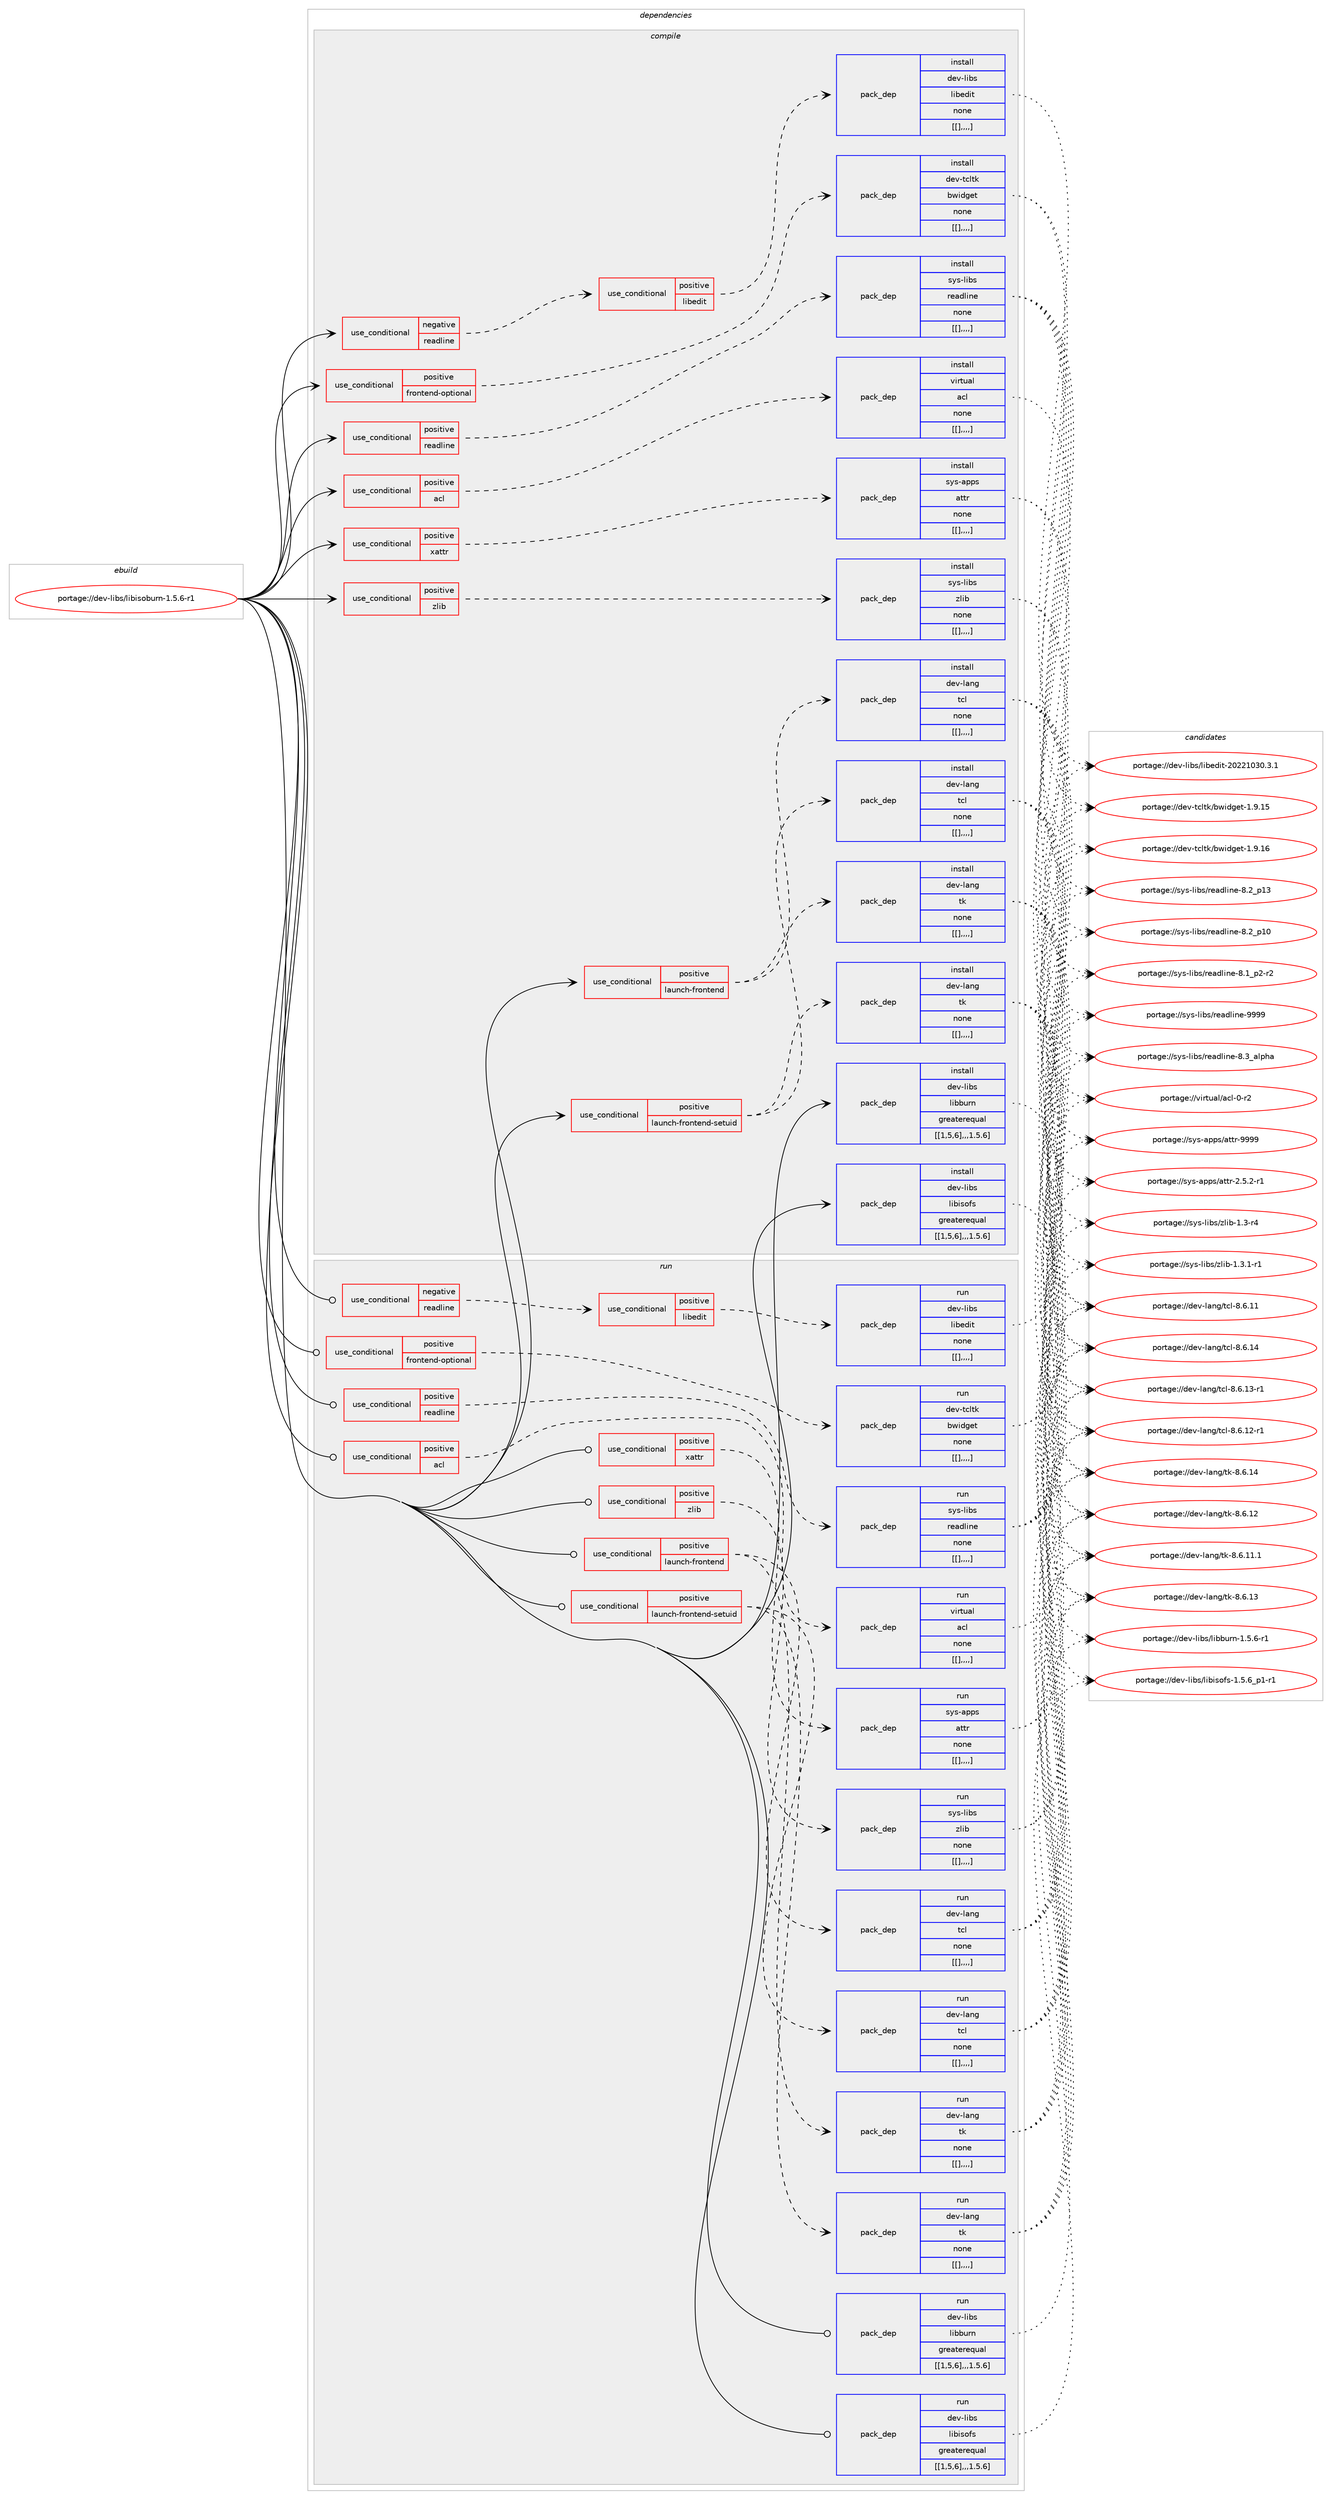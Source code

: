 digraph prolog {

# *************
# Graph options
# *************

newrank=true;
concentrate=true;
compound=true;
graph [rankdir=LR,fontname=Helvetica,fontsize=10,ranksep=1.5];#, ranksep=2.5, nodesep=0.2];
edge  [arrowhead=vee];
node  [fontname=Helvetica,fontsize=10];

# **********
# The ebuild
# **********

subgraph cluster_leftcol {
color=gray;
label=<<i>ebuild</i>>;
id [label="portage://dev-libs/libisoburn-1.5.6-r1", color=red, width=4, href="../dev-libs/libisoburn-1.5.6-r1.svg"];
}

# ****************
# The dependencies
# ****************

subgraph cluster_midcol {
color=gray;
label=<<i>dependencies</i>>;
subgraph cluster_compile {
fillcolor="#eeeeee";
style=filled;
label=<<i>compile</i>>;
subgraph cond27658 {
dependency111421 [label=<<TABLE BORDER="0" CELLBORDER="1" CELLSPACING="0" CELLPADDING="4"><TR><TD ROWSPAN="3" CELLPADDING="10">use_conditional</TD></TR><TR><TD>negative</TD></TR><TR><TD>readline</TD></TR></TABLE>>, shape=none, color=red];
subgraph cond27659 {
dependency111422 [label=<<TABLE BORDER="0" CELLBORDER="1" CELLSPACING="0" CELLPADDING="4"><TR><TD ROWSPAN="3" CELLPADDING="10">use_conditional</TD></TR><TR><TD>positive</TD></TR><TR><TD>libedit</TD></TR></TABLE>>, shape=none, color=red];
subgraph pack82603 {
dependency111423 [label=<<TABLE BORDER="0" CELLBORDER="1" CELLSPACING="0" CELLPADDING="4" WIDTH="220"><TR><TD ROWSPAN="6" CELLPADDING="30">pack_dep</TD></TR><TR><TD WIDTH="110">install</TD></TR><TR><TD>dev-libs</TD></TR><TR><TD>libedit</TD></TR><TR><TD>none</TD></TR><TR><TD>[[],,,,]</TD></TR></TABLE>>, shape=none, color=blue];
}
dependency111422:e -> dependency111423:w [weight=20,style="dashed",arrowhead="vee"];
}
dependency111421:e -> dependency111422:w [weight=20,style="dashed",arrowhead="vee"];
}
id:e -> dependency111421:w [weight=20,style="solid",arrowhead="vee"];
subgraph cond27660 {
dependency111424 [label=<<TABLE BORDER="0" CELLBORDER="1" CELLSPACING="0" CELLPADDING="4"><TR><TD ROWSPAN="3" CELLPADDING="10">use_conditional</TD></TR><TR><TD>positive</TD></TR><TR><TD>acl</TD></TR></TABLE>>, shape=none, color=red];
subgraph pack82604 {
dependency111425 [label=<<TABLE BORDER="0" CELLBORDER="1" CELLSPACING="0" CELLPADDING="4" WIDTH="220"><TR><TD ROWSPAN="6" CELLPADDING="30">pack_dep</TD></TR><TR><TD WIDTH="110">install</TD></TR><TR><TD>virtual</TD></TR><TR><TD>acl</TD></TR><TR><TD>none</TD></TR><TR><TD>[[],,,,]</TD></TR></TABLE>>, shape=none, color=blue];
}
dependency111424:e -> dependency111425:w [weight=20,style="dashed",arrowhead="vee"];
}
id:e -> dependency111424:w [weight=20,style="solid",arrowhead="vee"];
subgraph cond27661 {
dependency111426 [label=<<TABLE BORDER="0" CELLBORDER="1" CELLSPACING="0" CELLPADDING="4"><TR><TD ROWSPAN="3" CELLPADDING="10">use_conditional</TD></TR><TR><TD>positive</TD></TR><TR><TD>frontend-optional</TD></TR></TABLE>>, shape=none, color=red];
subgraph pack82605 {
dependency111427 [label=<<TABLE BORDER="0" CELLBORDER="1" CELLSPACING="0" CELLPADDING="4" WIDTH="220"><TR><TD ROWSPAN="6" CELLPADDING="30">pack_dep</TD></TR><TR><TD WIDTH="110">install</TD></TR><TR><TD>dev-tcltk</TD></TR><TR><TD>bwidget</TD></TR><TR><TD>none</TD></TR><TR><TD>[[],,,,]</TD></TR></TABLE>>, shape=none, color=blue];
}
dependency111426:e -> dependency111427:w [weight=20,style="dashed",arrowhead="vee"];
}
id:e -> dependency111426:w [weight=20,style="solid",arrowhead="vee"];
subgraph cond27662 {
dependency111428 [label=<<TABLE BORDER="0" CELLBORDER="1" CELLSPACING="0" CELLPADDING="4"><TR><TD ROWSPAN="3" CELLPADDING="10">use_conditional</TD></TR><TR><TD>positive</TD></TR><TR><TD>launch-frontend</TD></TR></TABLE>>, shape=none, color=red];
subgraph pack82606 {
dependency111429 [label=<<TABLE BORDER="0" CELLBORDER="1" CELLSPACING="0" CELLPADDING="4" WIDTH="220"><TR><TD ROWSPAN="6" CELLPADDING="30">pack_dep</TD></TR><TR><TD WIDTH="110">install</TD></TR><TR><TD>dev-lang</TD></TR><TR><TD>tcl</TD></TR><TR><TD>none</TD></TR><TR><TD>[[],,,,]</TD></TR></TABLE>>, shape=none, color=blue];
}
dependency111428:e -> dependency111429:w [weight=20,style="dashed",arrowhead="vee"];
subgraph pack82607 {
dependency111430 [label=<<TABLE BORDER="0" CELLBORDER="1" CELLSPACING="0" CELLPADDING="4" WIDTH="220"><TR><TD ROWSPAN="6" CELLPADDING="30">pack_dep</TD></TR><TR><TD WIDTH="110">install</TD></TR><TR><TD>dev-lang</TD></TR><TR><TD>tk</TD></TR><TR><TD>none</TD></TR><TR><TD>[[],,,,]</TD></TR></TABLE>>, shape=none, color=blue];
}
dependency111428:e -> dependency111430:w [weight=20,style="dashed",arrowhead="vee"];
}
id:e -> dependency111428:w [weight=20,style="solid",arrowhead="vee"];
subgraph cond27663 {
dependency111431 [label=<<TABLE BORDER="0" CELLBORDER="1" CELLSPACING="0" CELLPADDING="4"><TR><TD ROWSPAN="3" CELLPADDING="10">use_conditional</TD></TR><TR><TD>positive</TD></TR><TR><TD>launch-frontend-setuid</TD></TR></TABLE>>, shape=none, color=red];
subgraph pack82608 {
dependency111432 [label=<<TABLE BORDER="0" CELLBORDER="1" CELLSPACING="0" CELLPADDING="4" WIDTH="220"><TR><TD ROWSPAN="6" CELLPADDING="30">pack_dep</TD></TR><TR><TD WIDTH="110">install</TD></TR><TR><TD>dev-lang</TD></TR><TR><TD>tcl</TD></TR><TR><TD>none</TD></TR><TR><TD>[[],,,,]</TD></TR></TABLE>>, shape=none, color=blue];
}
dependency111431:e -> dependency111432:w [weight=20,style="dashed",arrowhead="vee"];
subgraph pack82609 {
dependency111433 [label=<<TABLE BORDER="0" CELLBORDER="1" CELLSPACING="0" CELLPADDING="4" WIDTH="220"><TR><TD ROWSPAN="6" CELLPADDING="30">pack_dep</TD></TR><TR><TD WIDTH="110">install</TD></TR><TR><TD>dev-lang</TD></TR><TR><TD>tk</TD></TR><TR><TD>none</TD></TR><TR><TD>[[],,,,]</TD></TR></TABLE>>, shape=none, color=blue];
}
dependency111431:e -> dependency111433:w [weight=20,style="dashed",arrowhead="vee"];
}
id:e -> dependency111431:w [weight=20,style="solid",arrowhead="vee"];
subgraph cond27664 {
dependency111434 [label=<<TABLE BORDER="0" CELLBORDER="1" CELLSPACING="0" CELLPADDING="4"><TR><TD ROWSPAN="3" CELLPADDING="10">use_conditional</TD></TR><TR><TD>positive</TD></TR><TR><TD>readline</TD></TR></TABLE>>, shape=none, color=red];
subgraph pack82610 {
dependency111435 [label=<<TABLE BORDER="0" CELLBORDER="1" CELLSPACING="0" CELLPADDING="4" WIDTH="220"><TR><TD ROWSPAN="6" CELLPADDING="30">pack_dep</TD></TR><TR><TD WIDTH="110">install</TD></TR><TR><TD>sys-libs</TD></TR><TR><TD>readline</TD></TR><TR><TD>none</TD></TR><TR><TD>[[],,,,]</TD></TR></TABLE>>, shape=none, color=blue];
}
dependency111434:e -> dependency111435:w [weight=20,style="dashed",arrowhead="vee"];
}
id:e -> dependency111434:w [weight=20,style="solid",arrowhead="vee"];
subgraph cond27665 {
dependency111436 [label=<<TABLE BORDER="0" CELLBORDER="1" CELLSPACING="0" CELLPADDING="4"><TR><TD ROWSPAN="3" CELLPADDING="10">use_conditional</TD></TR><TR><TD>positive</TD></TR><TR><TD>xattr</TD></TR></TABLE>>, shape=none, color=red];
subgraph pack82611 {
dependency111437 [label=<<TABLE BORDER="0" CELLBORDER="1" CELLSPACING="0" CELLPADDING="4" WIDTH="220"><TR><TD ROWSPAN="6" CELLPADDING="30">pack_dep</TD></TR><TR><TD WIDTH="110">install</TD></TR><TR><TD>sys-apps</TD></TR><TR><TD>attr</TD></TR><TR><TD>none</TD></TR><TR><TD>[[],,,,]</TD></TR></TABLE>>, shape=none, color=blue];
}
dependency111436:e -> dependency111437:w [weight=20,style="dashed",arrowhead="vee"];
}
id:e -> dependency111436:w [weight=20,style="solid",arrowhead="vee"];
subgraph cond27666 {
dependency111438 [label=<<TABLE BORDER="0" CELLBORDER="1" CELLSPACING="0" CELLPADDING="4"><TR><TD ROWSPAN="3" CELLPADDING="10">use_conditional</TD></TR><TR><TD>positive</TD></TR><TR><TD>zlib</TD></TR></TABLE>>, shape=none, color=red];
subgraph pack82612 {
dependency111439 [label=<<TABLE BORDER="0" CELLBORDER="1" CELLSPACING="0" CELLPADDING="4" WIDTH="220"><TR><TD ROWSPAN="6" CELLPADDING="30">pack_dep</TD></TR><TR><TD WIDTH="110">install</TD></TR><TR><TD>sys-libs</TD></TR><TR><TD>zlib</TD></TR><TR><TD>none</TD></TR><TR><TD>[[],,,,]</TD></TR></TABLE>>, shape=none, color=blue];
}
dependency111438:e -> dependency111439:w [weight=20,style="dashed",arrowhead="vee"];
}
id:e -> dependency111438:w [weight=20,style="solid",arrowhead="vee"];
subgraph pack82613 {
dependency111440 [label=<<TABLE BORDER="0" CELLBORDER="1" CELLSPACING="0" CELLPADDING="4" WIDTH="220"><TR><TD ROWSPAN="6" CELLPADDING="30">pack_dep</TD></TR><TR><TD WIDTH="110">install</TD></TR><TR><TD>dev-libs</TD></TR><TR><TD>libburn</TD></TR><TR><TD>greaterequal</TD></TR><TR><TD>[[1,5,6],,,1.5.6]</TD></TR></TABLE>>, shape=none, color=blue];
}
id:e -> dependency111440:w [weight=20,style="solid",arrowhead="vee"];
subgraph pack82614 {
dependency111441 [label=<<TABLE BORDER="0" CELLBORDER="1" CELLSPACING="0" CELLPADDING="4" WIDTH="220"><TR><TD ROWSPAN="6" CELLPADDING="30">pack_dep</TD></TR><TR><TD WIDTH="110">install</TD></TR><TR><TD>dev-libs</TD></TR><TR><TD>libisofs</TD></TR><TR><TD>greaterequal</TD></TR><TR><TD>[[1,5,6],,,1.5.6]</TD></TR></TABLE>>, shape=none, color=blue];
}
id:e -> dependency111441:w [weight=20,style="solid",arrowhead="vee"];
}
subgraph cluster_compileandrun {
fillcolor="#eeeeee";
style=filled;
label=<<i>compile and run</i>>;
}
subgraph cluster_run {
fillcolor="#eeeeee";
style=filled;
label=<<i>run</i>>;
subgraph cond27667 {
dependency111442 [label=<<TABLE BORDER="0" CELLBORDER="1" CELLSPACING="0" CELLPADDING="4"><TR><TD ROWSPAN="3" CELLPADDING="10">use_conditional</TD></TR><TR><TD>negative</TD></TR><TR><TD>readline</TD></TR></TABLE>>, shape=none, color=red];
subgraph cond27668 {
dependency111443 [label=<<TABLE BORDER="0" CELLBORDER="1" CELLSPACING="0" CELLPADDING="4"><TR><TD ROWSPAN="3" CELLPADDING="10">use_conditional</TD></TR><TR><TD>positive</TD></TR><TR><TD>libedit</TD></TR></TABLE>>, shape=none, color=red];
subgraph pack82615 {
dependency111444 [label=<<TABLE BORDER="0" CELLBORDER="1" CELLSPACING="0" CELLPADDING="4" WIDTH="220"><TR><TD ROWSPAN="6" CELLPADDING="30">pack_dep</TD></TR><TR><TD WIDTH="110">run</TD></TR><TR><TD>dev-libs</TD></TR><TR><TD>libedit</TD></TR><TR><TD>none</TD></TR><TR><TD>[[],,,,]</TD></TR></TABLE>>, shape=none, color=blue];
}
dependency111443:e -> dependency111444:w [weight=20,style="dashed",arrowhead="vee"];
}
dependency111442:e -> dependency111443:w [weight=20,style="dashed",arrowhead="vee"];
}
id:e -> dependency111442:w [weight=20,style="solid",arrowhead="odot"];
subgraph cond27669 {
dependency111445 [label=<<TABLE BORDER="0" CELLBORDER="1" CELLSPACING="0" CELLPADDING="4"><TR><TD ROWSPAN="3" CELLPADDING="10">use_conditional</TD></TR><TR><TD>positive</TD></TR><TR><TD>acl</TD></TR></TABLE>>, shape=none, color=red];
subgraph pack82616 {
dependency111446 [label=<<TABLE BORDER="0" CELLBORDER="1" CELLSPACING="0" CELLPADDING="4" WIDTH="220"><TR><TD ROWSPAN="6" CELLPADDING="30">pack_dep</TD></TR><TR><TD WIDTH="110">run</TD></TR><TR><TD>virtual</TD></TR><TR><TD>acl</TD></TR><TR><TD>none</TD></TR><TR><TD>[[],,,,]</TD></TR></TABLE>>, shape=none, color=blue];
}
dependency111445:e -> dependency111446:w [weight=20,style="dashed",arrowhead="vee"];
}
id:e -> dependency111445:w [weight=20,style="solid",arrowhead="odot"];
subgraph cond27670 {
dependency111447 [label=<<TABLE BORDER="0" CELLBORDER="1" CELLSPACING="0" CELLPADDING="4"><TR><TD ROWSPAN="3" CELLPADDING="10">use_conditional</TD></TR><TR><TD>positive</TD></TR><TR><TD>frontend-optional</TD></TR></TABLE>>, shape=none, color=red];
subgraph pack82617 {
dependency111448 [label=<<TABLE BORDER="0" CELLBORDER="1" CELLSPACING="0" CELLPADDING="4" WIDTH="220"><TR><TD ROWSPAN="6" CELLPADDING="30">pack_dep</TD></TR><TR><TD WIDTH="110">run</TD></TR><TR><TD>dev-tcltk</TD></TR><TR><TD>bwidget</TD></TR><TR><TD>none</TD></TR><TR><TD>[[],,,,]</TD></TR></TABLE>>, shape=none, color=blue];
}
dependency111447:e -> dependency111448:w [weight=20,style="dashed",arrowhead="vee"];
}
id:e -> dependency111447:w [weight=20,style="solid",arrowhead="odot"];
subgraph cond27671 {
dependency111449 [label=<<TABLE BORDER="0" CELLBORDER="1" CELLSPACING="0" CELLPADDING="4"><TR><TD ROWSPAN="3" CELLPADDING="10">use_conditional</TD></TR><TR><TD>positive</TD></TR><TR><TD>launch-frontend</TD></TR></TABLE>>, shape=none, color=red];
subgraph pack82618 {
dependency111450 [label=<<TABLE BORDER="0" CELLBORDER="1" CELLSPACING="0" CELLPADDING="4" WIDTH="220"><TR><TD ROWSPAN="6" CELLPADDING="30">pack_dep</TD></TR><TR><TD WIDTH="110">run</TD></TR><TR><TD>dev-lang</TD></TR><TR><TD>tcl</TD></TR><TR><TD>none</TD></TR><TR><TD>[[],,,,]</TD></TR></TABLE>>, shape=none, color=blue];
}
dependency111449:e -> dependency111450:w [weight=20,style="dashed",arrowhead="vee"];
subgraph pack82619 {
dependency111451 [label=<<TABLE BORDER="0" CELLBORDER="1" CELLSPACING="0" CELLPADDING="4" WIDTH="220"><TR><TD ROWSPAN="6" CELLPADDING="30">pack_dep</TD></TR><TR><TD WIDTH="110">run</TD></TR><TR><TD>dev-lang</TD></TR><TR><TD>tk</TD></TR><TR><TD>none</TD></TR><TR><TD>[[],,,,]</TD></TR></TABLE>>, shape=none, color=blue];
}
dependency111449:e -> dependency111451:w [weight=20,style="dashed",arrowhead="vee"];
}
id:e -> dependency111449:w [weight=20,style="solid",arrowhead="odot"];
subgraph cond27672 {
dependency111452 [label=<<TABLE BORDER="0" CELLBORDER="1" CELLSPACING="0" CELLPADDING="4"><TR><TD ROWSPAN="3" CELLPADDING="10">use_conditional</TD></TR><TR><TD>positive</TD></TR><TR><TD>launch-frontend-setuid</TD></TR></TABLE>>, shape=none, color=red];
subgraph pack82620 {
dependency111453 [label=<<TABLE BORDER="0" CELLBORDER="1" CELLSPACING="0" CELLPADDING="4" WIDTH="220"><TR><TD ROWSPAN="6" CELLPADDING="30">pack_dep</TD></TR><TR><TD WIDTH="110">run</TD></TR><TR><TD>dev-lang</TD></TR><TR><TD>tcl</TD></TR><TR><TD>none</TD></TR><TR><TD>[[],,,,]</TD></TR></TABLE>>, shape=none, color=blue];
}
dependency111452:e -> dependency111453:w [weight=20,style="dashed",arrowhead="vee"];
subgraph pack82621 {
dependency111454 [label=<<TABLE BORDER="0" CELLBORDER="1" CELLSPACING="0" CELLPADDING="4" WIDTH="220"><TR><TD ROWSPAN="6" CELLPADDING="30">pack_dep</TD></TR><TR><TD WIDTH="110">run</TD></TR><TR><TD>dev-lang</TD></TR><TR><TD>tk</TD></TR><TR><TD>none</TD></TR><TR><TD>[[],,,,]</TD></TR></TABLE>>, shape=none, color=blue];
}
dependency111452:e -> dependency111454:w [weight=20,style="dashed",arrowhead="vee"];
}
id:e -> dependency111452:w [weight=20,style="solid",arrowhead="odot"];
subgraph cond27673 {
dependency111455 [label=<<TABLE BORDER="0" CELLBORDER="1" CELLSPACING="0" CELLPADDING="4"><TR><TD ROWSPAN="3" CELLPADDING="10">use_conditional</TD></TR><TR><TD>positive</TD></TR><TR><TD>readline</TD></TR></TABLE>>, shape=none, color=red];
subgraph pack82622 {
dependency111456 [label=<<TABLE BORDER="0" CELLBORDER="1" CELLSPACING="0" CELLPADDING="4" WIDTH="220"><TR><TD ROWSPAN="6" CELLPADDING="30">pack_dep</TD></TR><TR><TD WIDTH="110">run</TD></TR><TR><TD>sys-libs</TD></TR><TR><TD>readline</TD></TR><TR><TD>none</TD></TR><TR><TD>[[],,,,]</TD></TR></TABLE>>, shape=none, color=blue];
}
dependency111455:e -> dependency111456:w [weight=20,style="dashed",arrowhead="vee"];
}
id:e -> dependency111455:w [weight=20,style="solid",arrowhead="odot"];
subgraph cond27674 {
dependency111457 [label=<<TABLE BORDER="0" CELLBORDER="1" CELLSPACING="0" CELLPADDING="4"><TR><TD ROWSPAN="3" CELLPADDING="10">use_conditional</TD></TR><TR><TD>positive</TD></TR><TR><TD>xattr</TD></TR></TABLE>>, shape=none, color=red];
subgraph pack82623 {
dependency111458 [label=<<TABLE BORDER="0" CELLBORDER="1" CELLSPACING="0" CELLPADDING="4" WIDTH="220"><TR><TD ROWSPAN="6" CELLPADDING="30">pack_dep</TD></TR><TR><TD WIDTH="110">run</TD></TR><TR><TD>sys-apps</TD></TR><TR><TD>attr</TD></TR><TR><TD>none</TD></TR><TR><TD>[[],,,,]</TD></TR></TABLE>>, shape=none, color=blue];
}
dependency111457:e -> dependency111458:w [weight=20,style="dashed",arrowhead="vee"];
}
id:e -> dependency111457:w [weight=20,style="solid",arrowhead="odot"];
subgraph cond27675 {
dependency111459 [label=<<TABLE BORDER="0" CELLBORDER="1" CELLSPACING="0" CELLPADDING="4"><TR><TD ROWSPAN="3" CELLPADDING="10">use_conditional</TD></TR><TR><TD>positive</TD></TR><TR><TD>zlib</TD></TR></TABLE>>, shape=none, color=red];
subgraph pack82624 {
dependency111460 [label=<<TABLE BORDER="0" CELLBORDER="1" CELLSPACING="0" CELLPADDING="4" WIDTH="220"><TR><TD ROWSPAN="6" CELLPADDING="30">pack_dep</TD></TR><TR><TD WIDTH="110">run</TD></TR><TR><TD>sys-libs</TD></TR><TR><TD>zlib</TD></TR><TR><TD>none</TD></TR><TR><TD>[[],,,,]</TD></TR></TABLE>>, shape=none, color=blue];
}
dependency111459:e -> dependency111460:w [weight=20,style="dashed",arrowhead="vee"];
}
id:e -> dependency111459:w [weight=20,style="solid",arrowhead="odot"];
subgraph pack82625 {
dependency111461 [label=<<TABLE BORDER="0" CELLBORDER="1" CELLSPACING="0" CELLPADDING="4" WIDTH="220"><TR><TD ROWSPAN="6" CELLPADDING="30">pack_dep</TD></TR><TR><TD WIDTH="110">run</TD></TR><TR><TD>dev-libs</TD></TR><TR><TD>libburn</TD></TR><TR><TD>greaterequal</TD></TR><TR><TD>[[1,5,6],,,1.5.6]</TD></TR></TABLE>>, shape=none, color=blue];
}
id:e -> dependency111461:w [weight=20,style="solid",arrowhead="odot"];
subgraph pack82626 {
dependency111462 [label=<<TABLE BORDER="0" CELLBORDER="1" CELLSPACING="0" CELLPADDING="4" WIDTH="220"><TR><TD ROWSPAN="6" CELLPADDING="30">pack_dep</TD></TR><TR><TD WIDTH="110">run</TD></TR><TR><TD>dev-libs</TD></TR><TR><TD>libisofs</TD></TR><TR><TD>greaterequal</TD></TR><TR><TD>[[1,5,6],,,1.5.6]</TD></TR></TABLE>>, shape=none, color=blue];
}
id:e -> dependency111462:w [weight=20,style="solid",arrowhead="odot"];
}
}

# **************
# The candidates
# **************

subgraph cluster_choices {
rank=same;
color=gray;
label=<<i>candidates</i>>;

subgraph choice82603 {
color=black;
nodesep=1;
choice1001011184510810598115471081059810110010511645504850504948514846514649 [label="portage://dev-libs/libedit-20221030.3.1", color=red, width=4,href="../dev-libs/libedit-20221030.3.1.svg"];
dependency111423:e -> choice1001011184510810598115471081059810110010511645504850504948514846514649:w [style=dotted,weight="100"];
}
subgraph choice82604 {
color=black;
nodesep=1;
choice1181051141161179710847979910845484511450 [label="portage://virtual/acl-0-r2", color=red, width=4,href="../virtual/acl-0-r2.svg"];
dependency111425:e -> choice1181051141161179710847979910845484511450:w [style=dotted,weight="100"];
}
subgraph choice82605 {
color=black;
nodesep=1;
choice1001011184511699108116107479811910510010310111645494657464954 [label="portage://dev-tcltk/bwidget-1.9.16", color=red, width=4,href="../dev-tcltk/bwidget-1.9.16.svg"];
choice1001011184511699108116107479811910510010310111645494657464953 [label="portage://dev-tcltk/bwidget-1.9.15", color=red, width=4,href="../dev-tcltk/bwidget-1.9.15.svg"];
dependency111427:e -> choice1001011184511699108116107479811910510010310111645494657464954:w [style=dotted,weight="100"];
dependency111427:e -> choice1001011184511699108116107479811910510010310111645494657464953:w [style=dotted,weight="100"];
}
subgraph choice82606 {
color=black;
nodesep=1;
choice1001011184510897110103471169910845564654464952 [label="portage://dev-lang/tcl-8.6.14", color=red, width=4,href="../dev-lang/tcl-8.6.14.svg"];
choice10010111845108971101034711699108455646544649514511449 [label="portage://dev-lang/tcl-8.6.13-r1", color=red, width=4,href="../dev-lang/tcl-8.6.13-r1.svg"];
choice10010111845108971101034711699108455646544649504511449 [label="portage://dev-lang/tcl-8.6.12-r1", color=red, width=4,href="../dev-lang/tcl-8.6.12-r1.svg"];
choice1001011184510897110103471169910845564654464949 [label="portage://dev-lang/tcl-8.6.11", color=red, width=4,href="../dev-lang/tcl-8.6.11.svg"];
dependency111429:e -> choice1001011184510897110103471169910845564654464952:w [style=dotted,weight="100"];
dependency111429:e -> choice10010111845108971101034711699108455646544649514511449:w [style=dotted,weight="100"];
dependency111429:e -> choice10010111845108971101034711699108455646544649504511449:w [style=dotted,weight="100"];
dependency111429:e -> choice1001011184510897110103471169910845564654464949:w [style=dotted,weight="100"];
}
subgraph choice82607 {
color=black;
nodesep=1;
choice10010111845108971101034711610745564654464952 [label="portage://dev-lang/tk-8.6.14", color=red, width=4,href="../dev-lang/tk-8.6.14.svg"];
choice10010111845108971101034711610745564654464951 [label="portage://dev-lang/tk-8.6.13", color=red, width=4,href="../dev-lang/tk-8.6.13.svg"];
choice10010111845108971101034711610745564654464950 [label="portage://dev-lang/tk-8.6.12", color=red, width=4,href="../dev-lang/tk-8.6.12.svg"];
choice100101118451089711010347116107455646544649494649 [label="portage://dev-lang/tk-8.6.11.1", color=red, width=4,href="../dev-lang/tk-8.6.11.1.svg"];
dependency111430:e -> choice10010111845108971101034711610745564654464952:w [style=dotted,weight="100"];
dependency111430:e -> choice10010111845108971101034711610745564654464951:w [style=dotted,weight="100"];
dependency111430:e -> choice10010111845108971101034711610745564654464950:w [style=dotted,weight="100"];
dependency111430:e -> choice100101118451089711010347116107455646544649494649:w [style=dotted,weight="100"];
}
subgraph choice82608 {
color=black;
nodesep=1;
choice1001011184510897110103471169910845564654464952 [label="portage://dev-lang/tcl-8.6.14", color=red, width=4,href="../dev-lang/tcl-8.6.14.svg"];
choice10010111845108971101034711699108455646544649514511449 [label="portage://dev-lang/tcl-8.6.13-r1", color=red, width=4,href="../dev-lang/tcl-8.6.13-r1.svg"];
choice10010111845108971101034711699108455646544649504511449 [label="portage://dev-lang/tcl-8.6.12-r1", color=red, width=4,href="../dev-lang/tcl-8.6.12-r1.svg"];
choice1001011184510897110103471169910845564654464949 [label="portage://dev-lang/tcl-8.6.11", color=red, width=4,href="../dev-lang/tcl-8.6.11.svg"];
dependency111432:e -> choice1001011184510897110103471169910845564654464952:w [style=dotted,weight="100"];
dependency111432:e -> choice10010111845108971101034711699108455646544649514511449:w [style=dotted,weight="100"];
dependency111432:e -> choice10010111845108971101034711699108455646544649504511449:w [style=dotted,weight="100"];
dependency111432:e -> choice1001011184510897110103471169910845564654464949:w [style=dotted,weight="100"];
}
subgraph choice82609 {
color=black;
nodesep=1;
choice10010111845108971101034711610745564654464952 [label="portage://dev-lang/tk-8.6.14", color=red, width=4,href="../dev-lang/tk-8.6.14.svg"];
choice10010111845108971101034711610745564654464951 [label="portage://dev-lang/tk-8.6.13", color=red, width=4,href="../dev-lang/tk-8.6.13.svg"];
choice10010111845108971101034711610745564654464950 [label="portage://dev-lang/tk-8.6.12", color=red, width=4,href="../dev-lang/tk-8.6.12.svg"];
choice100101118451089711010347116107455646544649494649 [label="portage://dev-lang/tk-8.6.11.1", color=red, width=4,href="../dev-lang/tk-8.6.11.1.svg"];
dependency111433:e -> choice10010111845108971101034711610745564654464952:w [style=dotted,weight="100"];
dependency111433:e -> choice10010111845108971101034711610745564654464951:w [style=dotted,weight="100"];
dependency111433:e -> choice10010111845108971101034711610745564654464950:w [style=dotted,weight="100"];
dependency111433:e -> choice100101118451089711010347116107455646544649494649:w [style=dotted,weight="100"];
}
subgraph choice82610 {
color=black;
nodesep=1;
choice115121115451081059811547114101971001081051101014557575757 [label="portage://sys-libs/readline-9999", color=red, width=4,href="../sys-libs/readline-9999.svg"];
choice1151211154510810598115471141019710010810511010145564651959710811210497 [label="portage://sys-libs/readline-8.3_alpha", color=red, width=4,href="../sys-libs/readline-8.3_alpha.svg"];
choice1151211154510810598115471141019710010810511010145564650951124951 [label="portage://sys-libs/readline-8.2_p13", color=red, width=4,href="../sys-libs/readline-8.2_p13.svg"];
choice1151211154510810598115471141019710010810511010145564650951124948 [label="portage://sys-libs/readline-8.2_p10", color=red, width=4,href="../sys-libs/readline-8.2_p10.svg"];
choice115121115451081059811547114101971001081051101014556464995112504511450 [label="portage://sys-libs/readline-8.1_p2-r2", color=red, width=4,href="../sys-libs/readline-8.1_p2-r2.svg"];
dependency111435:e -> choice115121115451081059811547114101971001081051101014557575757:w [style=dotted,weight="100"];
dependency111435:e -> choice1151211154510810598115471141019710010810511010145564651959710811210497:w [style=dotted,weight="100"];
dependency111435:e -> choice1151211154510810598115471141019710010810511010145564650951124951:w [style=dotted,weight="100"];
dependency111435:e -> choice1151211154510810598115471141019710010810511010145564650951124948:w [style=dotted,weight="100"];
dependency111435:e -> choice115121115451081059811547114101971001081051101014556464995112504511450:w [style=dotted,weight="100"];
}
subgraph choice82611 {
color=black;
nodesep=1;
choice115121115459711211211547971161161144557575757 [label="portage://sys-apps/attr-9999", color=red, width=4,href="../sys-apps/attr-9999.svg"];
choice115121115459711211211547971161161144550465346504511449 [label="portage://sys-apps/attr-2.5.2-r1", color=red, width=4,href="../sys-apps/attr-2.5.2-r1.svg"];
dependency111437:e -> choice115121115459711211211547971161161144557575757:w [style=dotted,weight="100"];
dependency111437:e -> choice115121115459711211211547971161161144550465346504511449:w [style=dotted,weight="100"];
}
subgraph choice82612 {
color=black;
nodesep=1;
choice115121115451081059811547122108105984549465146494511449 [label="portage://sys-libs/zlib-1.3.1-r1", color=red, width=4,href="../sys-libs/zlib-1.3.1-r1.svg"];
choice11512111545108105981154712210810598454946514511452 [label="portage://sys-libs/zlib-1.3-r4", color=red, width=4,href="../sys-libs/zlib-1.3-r4.svg"];
dependency111439:e -> choice115121115451081059811547122108105984549465146494511449:w [style=dotted,weight="100"];
dependency111439:e -> choice11512111545108105981154712210810598454946514511452:w [style=dotted,weight="100"];
}
subgraph choice82613 {
color=black;
nodesep=1;
choice10010111845108105981154710810598981171141104549465346544511449 [label="portage://dev-libs/libburn-1.5.6-r1", color=red, width=4,href="../dev-libs/libburn-1.5.6-r1.svg"];
dependency111440:e -> choice10010111845108105981154710810598981171141104549465346544511449:w [style=dotted,weight="100"];
}
subgraph choice82614 {
color=black;
nodesep=1;
choice1001011184510810598115471081059810511511110211545494653465495112494511449 [label="portage://dev-libs/libisofs-1.5.6_p1-r1", color=red, width=4,href="../dev-libs/libisofs-1.5.6_p1-r1.svg"];
dependency111441:e -> choice1001011184510810598115471081059810511511110211545494653465495112494511449:w [style=dotted,weight="100"];
}
subgraph choice82615 {
color=black;
nodesep=1;
choice1001011184510810598115471081059810110010511645504850504948514846514649 [label="portage://dev-libs/libedit-20221030.3.1", color=red, width=4,href="../dev-libs/libedit-20221030.3.1.svg"];
dependency111444:e -> choice1001011184510810598115471081059810110010511645504850504948514846514649:w [style=dotted,weight="100"];
}
subgraph choice82616 {
color=black;
nodesep=1;
choice1181051141161179710847979910845484511450 [label="portage://virtual/acl-0-r2", color=red, width=4,href="../virtual/acl-0-r2.svg"];
dependency111446:e -> choice1181051141161179710847979910845484511450:w [style=dotted,weight="100"];
}
subgraph choice82617 {
color=black;
nodesep=1;
choice1001011184511699108116107479811910510010310111645494657464954 [label="portage://dev-tcltk/bwidget-1.9.16", color=red, width=4,href="../dev-tcltk/bwidget-1.9.16.svg"];
choice1001011184511699108116107479811910510010310111645494657464953 [label="portage://dev-tcltk/bwidget-1.9.15", color=red, width=4,href="../dev-tcltk/bwidget-1.9.15.svg"];
dependency111448:e -> choice1001011184511699108116107479811910510010310111645494657464954:w [style=dotted,weight="100"];
dependency111448:e -> choice1001011184511699108116107479811910510010310111645494657464953:w [style=dotted,weight="100"];
}
subgraph choice82618 {
color=black;
nodesep=1;
choice1001011184510897110103471169910845564654464952 [label="portage://dev-lang/tcl-8.6.14", color=red, width=4,href="../dev-lang/tcl-8.6.14.svg"];
choice10010111845108971101034711699108455646544649514511449 [label="portage://dev-lang/tcl-8.6.13-r1", color=red, width=4,href="../dev-lang/tcl-8.6.13-r1.svg"];
choice10010111845108971101034711699108455646544649504511449 [label="portage://dev-lang/tcl-8.6.12-r1", color=red, width=4,href="../dev-lang/tcl-8.6.12-r1.svg"];
choice1001011184510897110103471169910845564654464949 [label="portage://dev-lang/tcl-8.6.11", color=red, width=4,href="../dev-lang/tcl-8.6.11.svg"];
dependency111450:e -> choice1001011184510897110103471169910845564654464952:w [style=dotted,weight="100"];
dependency111450:e -> choice10010111845108971101034711699108455646544649514511449:w [style=dotted,weight="100"];
dependency111450:e -> choice10010111845108971101034711699108455646544649504511449:w [style=dotted,weight="100"];
dependency111450:e -> choice1001011184510897110103471169910845564654464949:w [style=dotted,weight="100"];
}
subgraph choice82619 {
color=black;
nodesep=1;
choice10010111845108971101034711610745564654464952 [label="portage://dev-lang/tk-8.6.14", color=red, width=4,href="../dev-lang/tk-8.6.14.svg"];
choice10010111845108971101034711610745564654464951 [label="portage://dev-lang/tk-8.6.13", color=red, width=4,href="../dev-lang/tk-8.6.13.svg"];
choice10010111845108971101034711610745564654464950 [label="portage://dev-lang/tk-8.6.12", color=red, width=4,href="../dev-lang/tk-8.6.12.svg"];
choice100101118451089711010347116107455646544649494649 [label="portage://dev-lang/tk-8.6.11.1", color=red, width=4,href="../dev-lang/tk-8.6.11.1.svg"];
dependency111451:e -> choice10010111845108971101034711610745564654464952:w [style=dotted,weight="100"];
dependency111451:e -> choice10010111845108971101034711610745564654464951:w [style=dotted,weight="100"];
dependency111451:e -> choice10010111845108971101034711610745564654464950:w [style=dotted,weight="100"];
dependency111451:e -> choice100101118451089711010347116107455646544649494649:w [style=dotted,weight="100"];
}
subgraph choice82620 {
color=black;
nodesep=1;
choice1001011184510897110103471169910845564654464952 [label="portage://dev-lang/tcl-8.6.14", color=red, width=4,href="../dev-lang/tcl-8.6.14.svg"];
choice10010111845108971101034711699108455646544649514511449 [label="portage://dev-lang/tcl-8.6.13-r1", color=red, width=4,href="../dev-lang/tcl-8.6.13-r1.svg"];
choice10010111845108971101034711699108455646544649504511449 [label="portage://dev-lang/tcl-8.6.12-r1", color=red, width=4,href="../dev-lang/tcl-8.6.12-r1.svg"];
choice1001011184510897110103471169910845564654464949 [label="portage://dev-lang/tcl-8.6.11", color=red, width=4,href="../dev-lang/tcl-8.6.11.svg"];
dependency111453:e -> choice1001011184510897110103471169910845564654464952:w [style=dotted,weight="100"];
dependency111453:e -> choice10010111845108971101034711699108455646544649514511449:w [style=dotted,weight="100"];
dependency111453:e -> choice10010111845108971101034711699108455646544649504511449:w [style=dotted,weight="100"];
dependency111453:e -> choice1001011184510897110103471169910845564654464949:w [style=dotted,weight="100"];
}
subgraph choice82621 {
color=black;
nodesep=1;
choice10010111845108971101034711610745564654464952 [label="portage://dev-lang/tk-8.6.14", color=red, width=4,href="../dev-lang/tk-8.6.14.svg"];
choice10010111845108971101034711610745564654464951 [label="portage://dev-lang/tk-8.6.13", color=red, width=4,href="../dev-lang/tk-8.6.13.svg"];
choice10010111845108971101034711610745564654464950 [label="portage://dev-lang/tk-8.6.12", color=red, width=4,href="../dev-lang/tk-8.6.12.svg"];
choice100101118451089711010347116107455646544649494649 [label="portage://dev-lang/tk-8.6.11.1", color=red, width=4,href="../dev-lang/tk-8.6.11.1.svg"];
dependency111454:e -> choice10010111845108971101034711610745564654464952:w [style=dotted,weight="100"];
dependency111454:e -> choice10010111845108971101034711610745564654464951:w [style=dotted,weight="100"];
dependency111454:e -> choice10010111845108971101034711610745564654464950:w [style=dotted,weight="100"];
dependency111454:e -> choice100101118451089711010347116107455646544649494649:w [style=dotted,weight="100"];
}
subgraph choice82622 {
color=black;
nodesep=1;
choice115121115451081059811547114101971001081051101014557575757 [label="portage://sys-libs/readline-9999", color=red, width=4,href="../sys-libs/readline-9999.svg"];
choice1151211154510810598115471141019710010810511010145564651959710811210497 [label="portage://sys-libs/readline-8.3_alpha", color=red, width=4,href="../sys-libs/readline-8.3_alpha.svg"];
choice1151211154510810598115471141019710010810511010145564650951124951 [label="portage://sys-libs/readline-8.2_p13", color=red, width=4,href="../sys-libs/readline-8.2_p13.svg"];
choice1151211154510810598115471141019710010810511010145564650951124948 [label="portage://sys-libs/readline-8.2_p10", color=red, width=4,href="../sys-libs/readline-8.2_p10.svg"];
choice115121115451081059811547114101971001081051101014556464995112504511450 [label="portage://sys-libs/readline-8.1_p2-r2", color=red, width=4,href="../sys-libs/readline-8.1_p2-r2.svg"];
dependency111456:e -> choice115121115451081059811547114101971001081051101014557575757:w [style=dotted,weight="100"];
dependency111456:e -> choice1151211154510810598115471141019710010810511010145564651959710811210497:w [style=dotted,weight="100"];
dependency111456:e -> choice1151211154510810598115471141019710010810511010145564650951124951:w [style=dotted,weight="100"];
dependency111456:e -> choice1151211154510810598115471141019710010810511010145564650951124948:w [style=dotted,weight="100"];
dependency111456:e -> choice115121115451081059811547114101971001081051101014556464995112504511450:w [style=dotted,weight="100"];
}
subgraph choice82623 {
color=black;
nodesep=1;
choice115121115459711211211547971161161144557575757 [label="portage://sys-apps/attr-9999", color=red, width=4,href="../sys-apps/attr-9999.svg"];
choice115121115459711211211547971161161144550465346504511449 [label="portage://sys-apps/attr-2.5.2-r1", color=red, width=4,href="../sys-apps/attr-2.5.2-r1.svg"];
dependency111458:e -> choice115121115459711211211547971161161144557575757:w [style=dotted,weight="100"];
dependency111458:e -> choice115121115459711211211547971161161144550465346504511449:w [style=dotted,weight="100"];
}
subgraph choice82624 {
color=black;
nodesep=1;
choice115121115451081059811547122108105984549465146494511449 [label="portage://sys-libs/zlib-1.3.1-r1", color=red, width=4,href="../sys-libs/zlib-1.3.1-r1.svg"];
choice11512111545108105981154712210810598454946514511452 [label="portage://sys-libs/zlib-1.3-r4", color=red, width=4,href="../sys-libs/zlib-1.3-r4.svg"];
dependency111460:e -> choice115121115451081059811547122108105984549465146494511449:w [style=dotted,weight="100"];
dependency111460:e -> choice11512111545108105981154712210810598454946514511452:w [style=dotted,weight="100"];
}
subgraph choice82625 {
color=black;
nodesep=1;
choice10010111845108105981154710810598981171141104549465346544511449 [label="portage://dev-libs/libburn-1.5.6-r1", color=red, width=4,href="../dev-libs/libburn-1.5.6-r1.svg"];
dependency111461:e -> choice10010111845108105981154710810598981171141104549465346544511449:w [style=dotted,weight="100"];
}
subgraph choice82626 {
color=black;
nodesep=1;
choice1001011184510810598115471081059810511511110211545494653465495112494511449 [label="portage://dev-libs/libisofs-1.5.6_p1-r1", color=red, width=4,href="../dev-libs/libisofs-1.5.6_p1-r1.svg"];
dependency111462:e -> choice1001011184510810598115471081059810511511110211545494653465495112494511449:w [style=dotted,weight="100"];
}
}

}
